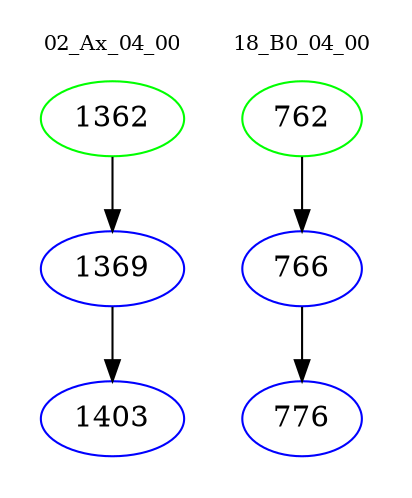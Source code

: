 digraph{
subgraph cluster_0 {
color = white
label = "02_Ax_04_00";
fontsize=10;
T0_1362 [label="1362", color="green"]
T0_1362 -> T0_1369 [color="black"]
T0_1369 [label="1369", color="blue"]
T0_1369 -> T0_1403 [color="black"]
T0_1403 [label="1403", color="blue"]
}
subgraph cluster_1 {
color = white
label = "18_B0_04_00";
fontsize=10;
T1_762 [label="762", color="green"]
T1_762 -> T1_766 [color="black"]
T1_766 [label="766", color="blue"]
T1_766 -> T1_776 [color="black"]
T1_776 [label="776", color="blue"]
}
}
